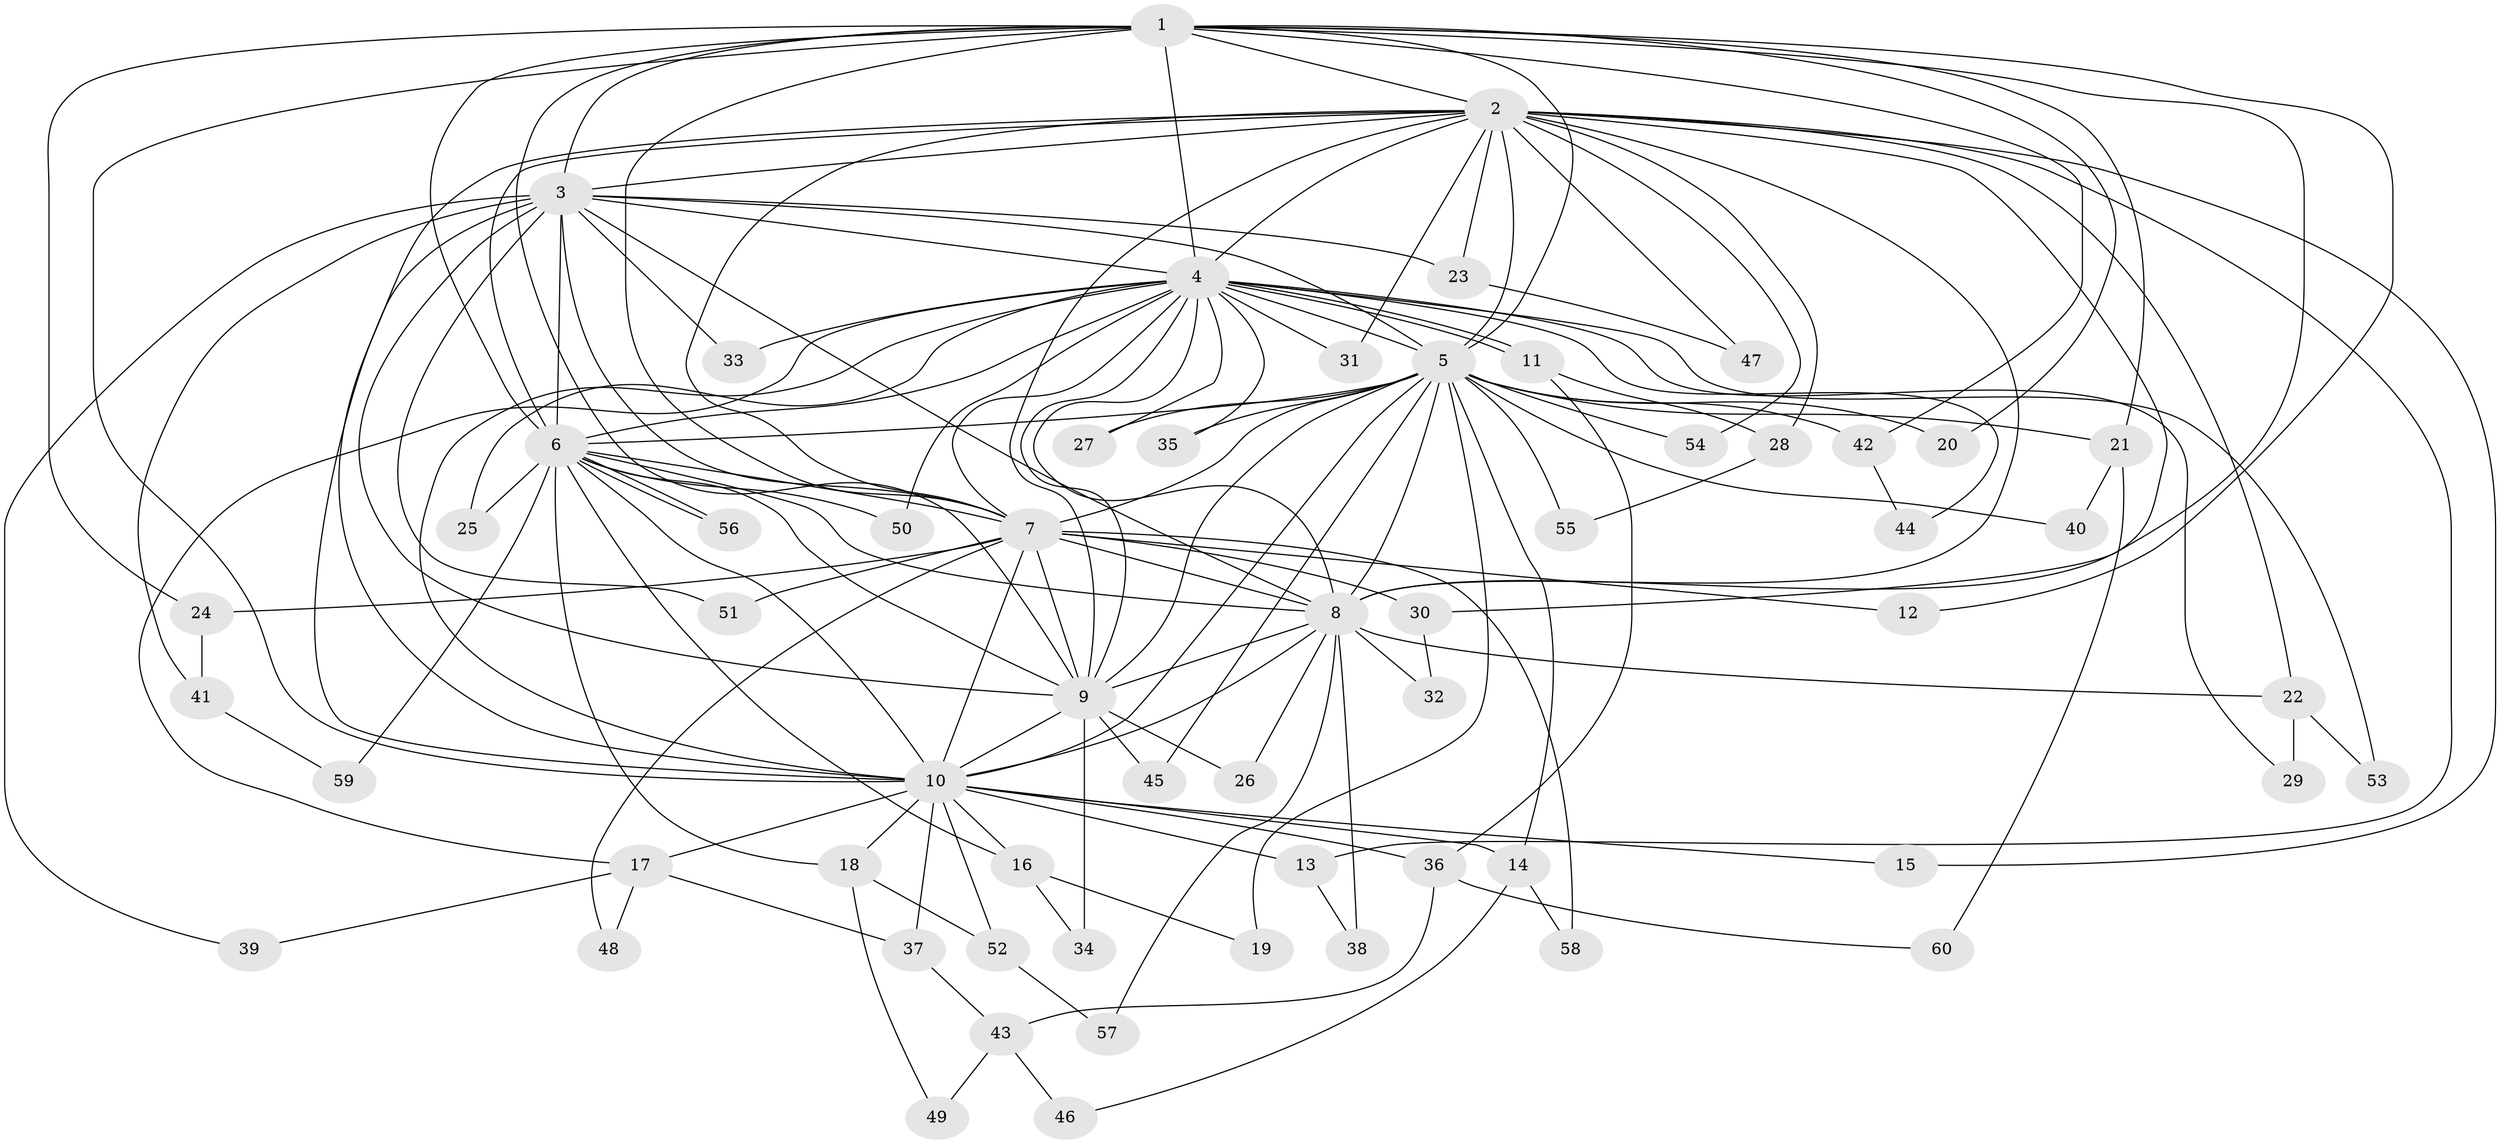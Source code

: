 // Generated by graph-tools (version 1.1) at 2025/35/03/09/25 02:35:04]
// undirected, 60 vertices, 145 edges
graph export_dot {
graph [start="1"]
  node [color=gray90,style=filled];
  1;
  2;
  3;
  4;
  5;
  6;
  7;
  8;
  9;
  10;
  11;
  12;
  13;
  14;
  15;
  16;
  17;
  18;
  19;
  20;
  21;
  22;
  23;
  24;
  25;
  26;
  27;
  28;
  29;
  30;
  31;
  32;
  33;
  34;
  35;
  36;
  37;
  38;
  39;
  40;
  41;
  42;
  43;
  44;
  45;
  46;
  47;
  48;
  49;
  50;
  51;
  52;
  53;
  54;
  55;
  56;
  57;
  58;
  59;
  60;
  1 -- 2;
  1 -- 3;
  1 -- 4;
  1 -- 5;
  1 -- 6;
  1 -- 7;
  1 -- 8;
  1 -- 9;
  1 -- 10;
  1 -- 12;
  1 -- 20;
  1 -- 21;
  1 -- 24;
  1 -- 42;
  2 -- 3;
  2 -- 4;
  2 -- 5;
  2 -- 6;
  2 -- 7;
  2 -- 8;
  2 -- 9;
  2 -- 10;
  2 -- 13;
  2 -- 15;
  2 -- 22;
  2 -- 23;
  2 -- 28;
  2 -- 30;
  2 -- 31;
  2 -- 47;
  2 -- 54;
  3 -- 4;
  3 -- 5;
  3 -- 6;
  3 -- 7;
  3 -- 8;
  3 -- 9;
  3 -- 10;
  3 -- 23;
  3 -- 33;
  3 -- 39;
  3 -- 41;
  3 -- 51;
  4 -- 5;
  4 -- 6;
  4 -- 7;
  4 -- 8;
  4 -- 9;
  4 -- 10;
  4 -- 11;
  4 -- 11;
  4 -- 17;
  4 -- 25;
  4 -- 27;
  4 -- 29;
  4 -- 31;
  4 -- 33;
  4 -- 35;
  4 -- 44;
  4 -- 50;
  4 -- 53;
  5 -- 6;
  5 -- 7;
  5 -- 8;
  5 -- 9;
  5 -- 10;
  5 -- 14;
  5 -- 19;
  5 -- 20;
  5 -- 21;
  5 -- 27;
  5 -- 35;
  5 -- 40;
  5 -- 42;
  5 -- 45;
  5 -- 54;
  5 -- 55;
  6 -- 7;
  6 -- 8;
  6 -- 9;
  6 -- 10;
  6 -- 16;
  6 -- 18;
  6 -- 25;
  6 -- 50;
  6 -- 56;
  6 -- 56;
  6 -- 59;
  7 -- 8;
  7 -- 9;
  7 -- 10;
  7 -- 12;
  7 -- 24;
  7 -- 30;
  7 -- 48;
  7 -- 51;
  7 -- 58;
  8 -- 9;
  8 -- 10;
  8 -- 22;
  8 -- 26;
  8 -- 32;
  8 -- 38;
  8 -- 57;
  9 -- 10;
  9 -- 26;
  9 -- 34;
  9 -- 45;
  10 -- 13;
  10 -- 14;
  10 -- 15;
  10 -- 16;
  10 -- 17;
  10 -- 18;
  10 -- 36;
  10 -- 37;
  10 -- 52;
  11 -- 28;
  11 -- 36;
  13 -- 38;
  14 -- 46;
  14 -- 58;
  16 -- 19;
  16 -- 34;
  17 -- 37;
  17 -- 39;
  17 -- 48;
  18 -- 49;
  18 -- 52;
  21 -- 40;
  21 -- 60;
  22 -- 29;
  22 -- 53;
  23 -- 47;
  24 -- 41;
  28 -- 55;
  30 -- 32;
  36 -- 43;
  36 -- 60;
  37 -- 43;
  41 -- 59;
  42 -- 44;
  43 -- 46;
  43 -- 49;
  52 -- 57;
}
